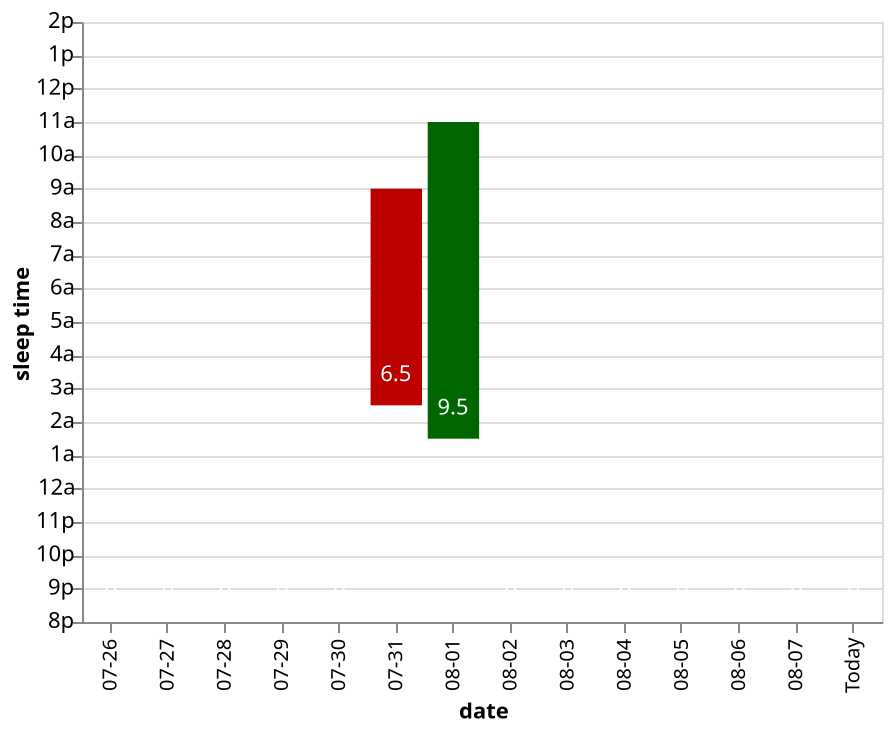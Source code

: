 {
  "config": {
    "view": {
      "continuousWidth": 400,
      "continuousHeight": 300
    },
    "axisY": {
      "labelAlign": "left",
      "labelPadding": 160,
      "titleAngle": -90,
      "titleX": -25
    }
  },
  "layer": [
    {
      "data": {
        "name": "data-aca108cfab2cfcc7b15366d440573dde"
      },
      "mark": "bar",
      "encoding": {
        "color": {
          "condition": {
            "value": "#006600",
            "test": "((datum.end - datum.start) >= 8)"
          },
          "value": "#BB0000"
        },
        "x": {
          "field": "date",
          "type": "nominal"
        },
        "y": {
          "axis": {
            "labels": false,
            "tickCount": 19
          },
          "field": "start",
          "type": "quantitative"
        },
        "y2": {
          "field": "end"
        }
      }
    },
    {
      "data": {
        "name": "data-beeb4a58fd95803815144dd3f8396326"
      },
      "mark": {
        "type": "text",
        "align": "right"
      },
      "encoding": {
        "text": {
          "field": "hour_labels",
          "type": "nominal"
        },
        "x": {
          "value": -3
        },
        "y": {
          "field": "y_labels",
          "title": "sleep time",
          "type": "quantitative"
        }
      }
    },
    {
      "data": {
        "name": "data-aca108cfab2cfcc7b15366d440573dde"
      },
      "mark": {
        "type": "text",
        "align": "center",
        "baseline": "middle",
        "dy": -15
      },
      "encoding": {
        "color": {
          "value": "white"
        },
        "text": {
          "field": "total_sleep_hours",
          "type": "quantitative"
        },
        "x": {
          "field": "date",
          "type": "nominal"
        },
        "y": {
          "axis": {
            "labels": false,
            "tickCount": 19
          },
          "field": "start",
          "type": "quantitative"
        },
        "y2": {
          "field": "end"
        }
      }
    }
  ],
  "width": 400,
  "$schema": "https://vega.github.io/schema/vega-lite/v5.json",
  "datasets": {
    "data-aca108cfab2cfcc7b15366d440573dde": [
      {
        "date": "Today",
        "start": 0,
        "end": 0,
        "total_sleep_hours": ""
      },
      {
        "date": "08-07",
        "start": 0,
        "end": 0,
        "total_sleep_hours": ""
      },
      {
        "date": "08-06",
        "start": 0,
        "end": 0,
        "total_sleep_hours": ""
      },
      {
        "date": "08-05",
        "start": 0,
        "end": 0,
        "total_sleep_hours": ""
      },
      {
        "date": "08-04",
        "start": 0,
        "end": 0,
        "total_sleep_hours": ""
      },
      {
        "date": "08-03",
        "start": 0,
        "end": 0,
        "total_sleep_hours": ""
      },
      {
        "date": "08-02",
        "start": 0,
        "end": 0,
        "total_sleep_hours": ""
      },
      {
        "date": "08-01",
        "start": 5.5,
        "end": 15,
        "total_sleep_hours": "9.5"
      },
      {
        "date": "07-31",
        "start": 6.5,
        "end": 13,
        "total_sleep_hours": "6.5"
      },
      {
        "date": "07-30",
        "start": 0,
        "end": 0,
        "total_sleep_hours": ""
      },
      {
        "date": "07-29",
        "start": 0,
        "end": 0,
        "total_sleep_hours": ""
      },
      {
        "date": "07-28",
        "start": 0,
        "end": 0,
        "total_sleep_hours": ""
      },
      {
        "date": "07-27",
        "start": 0,
        "end": 0,
        "total_sleep_hours": ""
      },
      {
        "date": "07-26",
        "start": 0,
        "end": 0,
        "total_sleep_hours": ""
      }
    ],
    "data-beeb4a58fd95803815144dd3f8396326": [
      {
        "hour_labels": "8p",
        "y_labels": 0
      },
      {
        "hour_labels": "9p",
        "y_labels": 1
      },
      {
        "hour_labels": "10p",
        "y_labels": 2
      },
      {
        "hour_labels": "11p",
        "y_labels": 3
      },
      {
        "hour_labels": "12a",
        "y_labels": 4
      },
      {
        "hour_labels": "1a",
        "y_labels": 5
      },
      {
        "hour_labels": "2a",
        "y_labels": 6
      },
      {
        "hour_labels": "3a",
        "y_labels": 7
      },
      {
        "hour_labels": "4a",
        "y_labels": 8
      },
      {
        "hour_labels": "5a",
        "y_labels": 9
      },
      {
        "hour_labels": "6a",
        "y_labels": 10
      },
      {
        "hour_labels": "7a",
        "y_labels": 11
      },
      {
        "hour_labels": "8a",
        "y_labels": 12
      },
      {
        "hour_labels": "9a",
        "y_labels": 13
      },
      {
        "hour_labels": "10a",
        "y_labels": 14
      },
      {
        "hour_labels": "11a",
        "y_labels": 15
      },
      {
        "hour_labels": "12p",
        "y_labels": 16
      },
      {
        "hour_labels": "1p",
        "y_labels": 17
      },
      {
        "hour_labels": "2p",
        "y_labels": 18
      }
    ]
  }
}